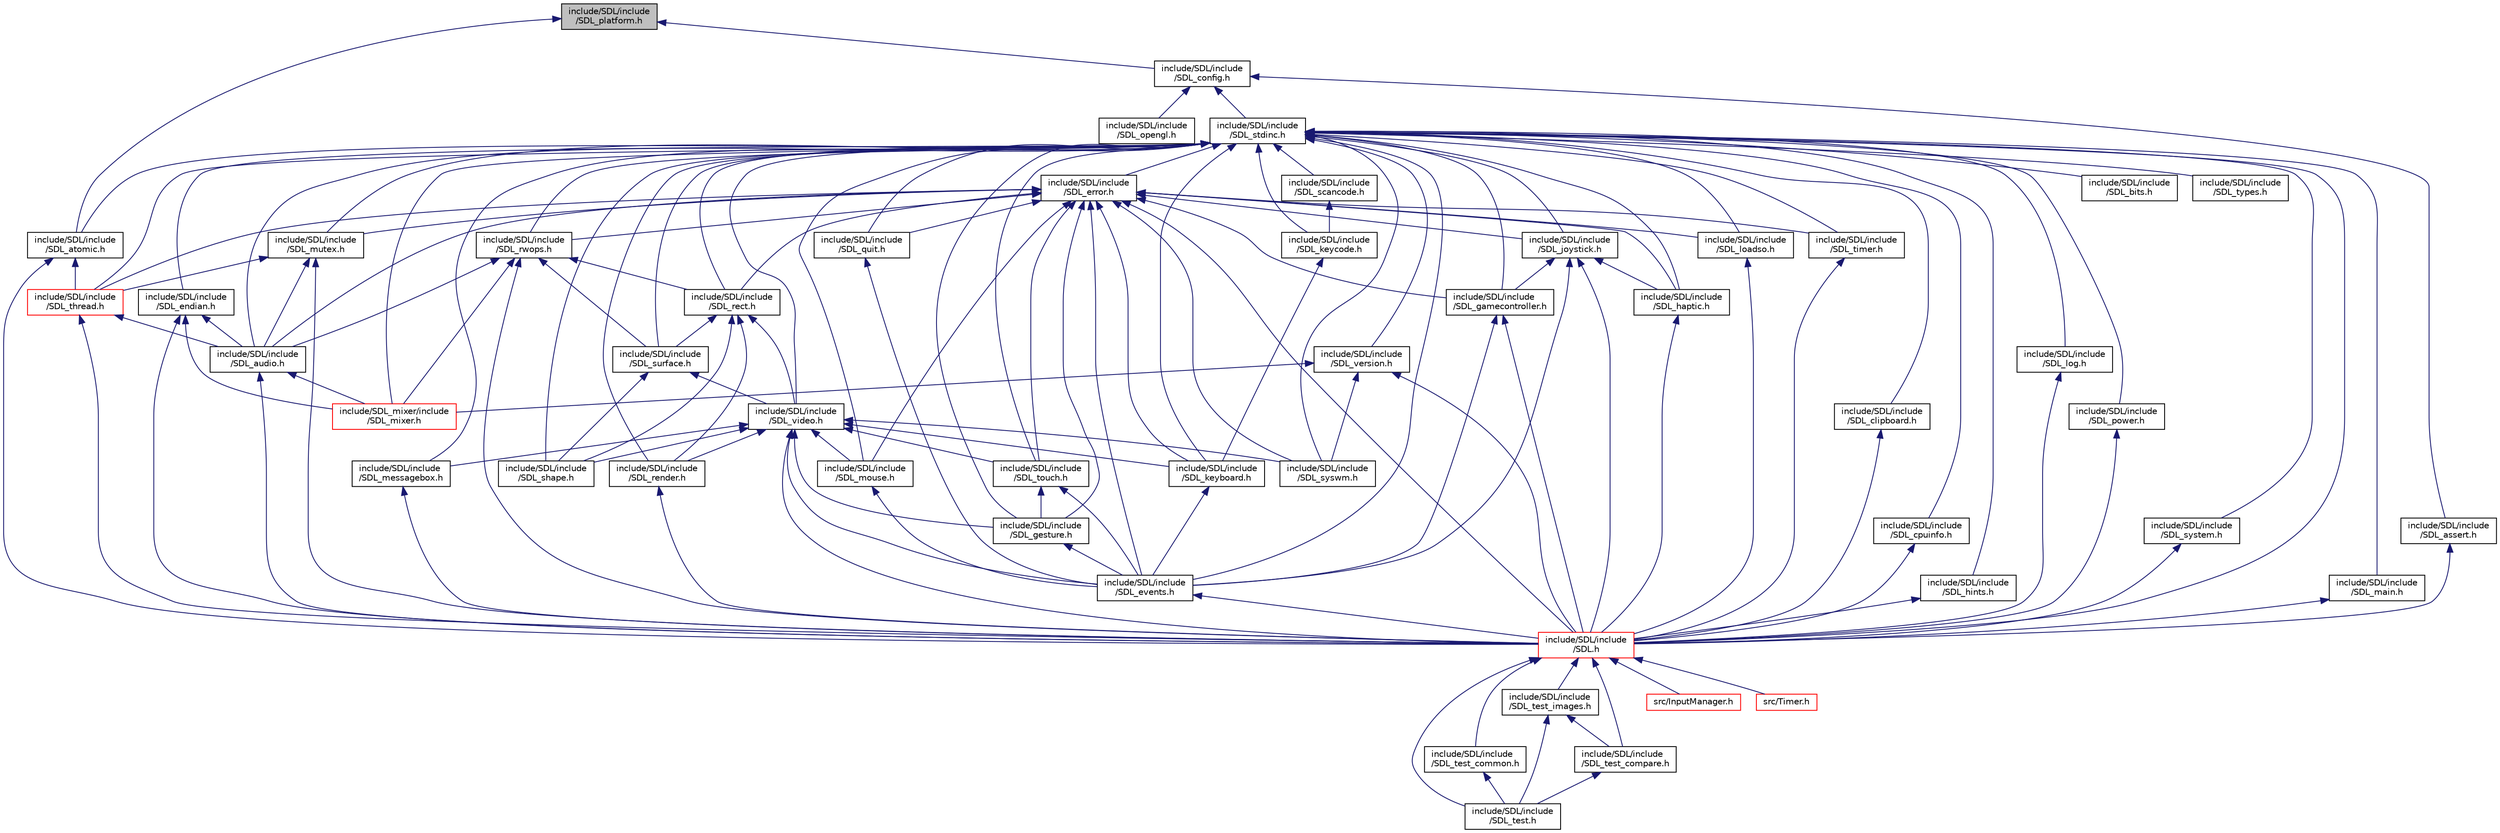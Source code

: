digraph "include/SDL/include/SDL_platform.h"
{
  edge [fontname="Helvetica",fontsize="10",labelfontname="Helvetica",labelfontsize="10"];
  node [fontname="Helvetica",fontsize="10",shape=record];
  Node1 [label="include/SDL/include\l/SDL_platform.h",height=0.2,width=0.4,color="black", fillcolor="grey75", style="filled" fontcolor="black"];
  Node1 -> Node2 [dir="back",color="midnightblue",fontsize="10",style="solid",fontname="Helvetica"];
  Node2 [label="include/SDL/include\l/SDL_config.h",height=0.2,width=0.4,color="black", fillcolor="white", style="filled",URL="$_s_d_l__config_8h.html"];
  Node2 -> Node3 [dir="back",color="midnightblue",fontsize="10",style="solid",fontname="Helvetica"];
  Node3 [label="include/SDL/include\l/SDL_stdinc.h",height=0.2,width=0.4,color="black", fillcolor="white", style="filled",URL="$_s_d_l__stdinc_8h.html"];
  Node3 -> Node4 [dir="back",color="midnightblue",fontsize="10",style="solid",fontname="Helvetica"];
  Node4 [label="include/SDL/include\l/SDL_main.h",height=0.2,width=0.4,color="black", fillcolor="white", style="filled",URL="$_s_d_l__main_8h.html"];
  Node4 -> Node5 [dir="back",color="midnightblue",fontsize="10",style="solid",fontname="Helvetica"];
  Node5 [label="include/SDL/include\l/SDL.h",height=0.2,width=0.4,color="red", fillcolor="white", style="filled",URL="$_s_d_l_8h.html"];
  Node5 -> Node6 [dir="back",color="midnightblue",fontsize="10",style="solid",fontname="Helvetica"];
  Node6 [label="include/SDL/include\l/SDL_test.h",height=0.2,width=0.4,color="black", fillcolor="white", style="filled",URL="$_s_d_l__test_8h.html"];
  Node5 -> Node7 [dir="back",color="midnightblue",fontsize="10",style="solid",fontname="Helvetica"];
  Node7 [label="include/SDL/include\l/SDL_test_common.h",height=0.2,width=0.4,color="black", fillcolor="white", style="filled",URL="$_s_d_l__test__common_8h.html"];
  Node7 -> Node6 [dir="back",color="midnightblue",fontsize="10",style="solid",fontname="Helvetica"];
  Node5 -> Node8 [dir="back",color="midnightblue",fontsize="10",style="solid",fontname="Helvetica"];
  Node8 [label="include/SDL/include\l/SDL_test_images.h",height=0.2,width=0.4,color="black", fillcolor="white", style="filled",URL="$_s_d_l__test__images_8h.html"];
  Node8 -> Node6 [dir="back",color="midnightblue",fontsize="10",style="solid",fontname="Helvetica"];
  Node8 -> Node9 [dir="back",color="midnightblue",fontsize="10",style="solid",fontname="Helvetica"];
  Node9 [label="include/SDL/include\l/SDL_test_compare.h",height=0.2,width=0.4,color="black", fillcolor="white", style="filled",URL="$_s_d_l__test__compare_8h.html"];
  Node9 -> Node6 [dir="back",color="midnightblue",fontsize="10",style="solid",fontname="Helvetica"];
  Node5 -> Node9 [dir="back",color="midnightblue",fontsize="10",style="solid",fontname="Helvetica"];
  Node5 -> Node10 [dir="back",color="midnightblue",fontsize="10",style="solid",fontname="Helvetica"];
  Node10 [label="src/InputManager.h",height=0.2,width=0.4,color="red", fillcolor="white", style="filled",URL="$_input_manager_8h.html"];
  Node5 -> Node11 [dir="back",color="midnightblue",fontsize="10",style="solid",fontname="Helvetica"];
  Node11 [label="src/Timer.h",height=0.2,width=0.4,color="red", fillcolor="white", style="filled",URL="$_timer_8h.html"];
  Node3 -> Node5 [dir="back",color="midnightblue",fontsize="10",style="solid",fontname="Helvetica"];
  Node3 -> Node12 [dir="back",color="midnightblue",fontsize="10",style="solid",fontname="Helvetica"];
  Node12 [label="include/SDL/include\l/SDL_atomic.h",height=0.2,width=0.4,color="black", fillcolor="white", style="filled",URL="$_s_d_l__atomic_8h.html"];
  Node12 -> Node5 [dir="back",color="midnightblue",fontsize="10",style="solid",fontname="Helvetica"];
  Node12 -> Node13 [dir="back",color="midnightblue",fontsize="10",style="solid",fontname="Helvetica"];
  Node13 [label="include/SDL/include\l/SDL_thread.h",height=0.2,width=0.4,color="red", fillcolor="white", style="filled",URL="$_s_d_l__thread_8h.html"];
  Node13 -> Node14 [dir="back",color="midnightblue",fontsize="10",style="solid",fontname="Helvetica"];
  Node14 [label="include/SDL/include\l/SDL_audio.h",height=0.2,width=0.4,color="black", fillcolor="white", style="filled",URL="$_s_d_l__audio_8h.html"];
  Node14 -> Node5 [dir="back",color="midnightblue",fontsize="10",style="solid",fontname="Helvetica"];
  Node14 -> Node15 [dir="back",color="midnightblue",fontsize="10",style="solid",fontname="Helvetica"];
  Node15 [label="include/SDL_mixer/include\l/SDL_mixer.h",height=0.2,width=0.4,color="red", fillcolor="white", style="filled",URL="$_s_d_l__mixer_8h.html"];
  Node13 -> Node5 [dir="back",color="midnightblue",fontsize="10",style="solid",fontname="Helvetica"];
  Node3 -> Node14 [dir="back",color="midnightblue",fontsize="10",style="solid",fontname="Helvetica"];
  Node3 -> Node16 [dir="back",color="midnightblue",fontsize="10",style="solid",fontname="Helvetica"];
  Node16 [label="include/SDL/include\l/SDL_error.h",height=0.2,width=0.4,color="black", fillcolor="white", style="filled",URL="$_s_d_l__error_8h.html"];
  Node16 -> Node14 [dir="back",color="midnightblue",fontsize="10",style="solid",fontname="Helvetica"];
  Node16 -> Node17 [dir="back",color="midnightblue",fontsize="10",style="solid",fontname="Helvetica"];
  Node17 [label="include/SDL/include\l/SDL_mutex.h",height=0.2,width=0.4,color="black", fillcolor="white", style="filled",URL="$_s_d_l__mutex_8h.html"];
  Node17 -> Node14 [dir="back",color="midnightblue",fontsize="10",style="solid",fontname="Helvetica"];
  Node17 -> Node13 [dir="back",color="midnightblue",fontsize="10",style="solid",fontname="Helvetica"];
  Node17 -> Node5 [dir="back",color="midnightblue",fontsize="10",style="solid",fontname="Helvetica"];
  Node16 -> Node13 [dir="back",color="midnightblue",fontsize="10",style="solid",fontname="Helvetica"];
  Node16 -> Node18 [dir="back",color="midnightblue",fontsize="10",style="solid",fontname="Helvetica"];
  Node18 [label="include/SDL/include\l/SDL_rwops.h",height=0.2,width=0.4,color="black", fillcolor="white", style="filled",URL="$_s_d_l__rwops_8h.html"];
  Node18 -> Node14 [dir="back",color="midnightblue",fontsize="10",style="solid",fontname="Helvetica"];
  Node18 -> Node19 [dir="back",color="midnightblue",fontsize="10",style="solid",fontname="Helvetica"];
  Node19 [label="include/SDL/include\l/SDL_rect.h",height=0.2,width=0.4,color="black", fillcolor="white", style="filled",URL="$_s_d_l__rect_8h.html"];
  Node19 -> Node20 [dir="back",color="midnightblue",fontsize="10",style="solid",fontname="Helvetica"];
  Node20 [label="include/SDL/include\l/SDL_video.h",height=0.2,width=0.4,color="black", fillcolor="white", style="filled",URL="$_s_d_l__video_8h.html"];
  Node20 -> Node21 [dir="back",color="midnightblue",fontsize="10",style="solid",fontname="Helvetica"];
  Node21 [label="include/SDL/include\l/SDL_events.h",height=0.2,width=0.4,color="black", fillcolor="white", style="filled",URL="$_s_d_l__events_8h.html"];
  Node21 -> Node5 [dir="back",color="midnightblue",fontsize="10",style="solid",fontname="Helvetica"];
  Node20 -> Node22 [dir="back",color="midnightblue",fontsize="10",style="solid",fontname="Helvetica"];
  Node22 [label="include/SDL/include\l/SDL_keyboard.h",height=0.2,width=0.4,color="black", fillcolor="white", style="filled",URL="$_s_d_l__keyboard_8h.html"];
  Node22 -> Node21 [dir="back",color="midnightblue",fontsize="10",style="solid",fontname="Helvetica"];
  Node20 -> Node23 [dir="back",color="midnightblue",fontsize="10",style="solid",fontname="Helvetica"];
  Node23 [label="include/SDL/include\l/SDL_mouse.h",height=0.2,width=0.4,color="black", fillcolor="white", style="filled",URL="$_s_d_l__mouse_8h.html"];
  Node23 -> Node21 [dir="back",color="midnightblue",fontsize="10",style="solid",fontname="Helvetica"];
  Node20 -> Node24 [dir="back",color="midnightblue",fontsize="10",style="solid",fontname="Helvetica"];
  Node24 [label="include/SDL/include\l/SDL_gesture.h",height=0.2,width=0.4,color="black", fillcolor="white", style="filled",URL="$_s_d_l__gesture_8h.html"];
  Node24 -> Node21 [dir="back",color="midnightblue",fontsize="10",style="solid",fontname="Helvetica"];
  Node20 -> Node25 [dir="back",color="midnightblue",fontsize="10",style="solid",fontname="Helvetica"];
  Node25 [label="include/SDL/include\l/SDL_touch.h",height=0.2,width=0.4,color="black", fillcolor="white", style="filled",URL="$_s_d_l__touch_8h.html"];
  Node25 -> Node24 [dir="back",color="midnightblue",fontsize="10",style="solid",fontname="Helvetica"];
  Node25 -> Node21 [dir="back",color="midnightblue",fontsize="10",style="solid",fontname="Helvetica"];
  Node20 -> Node26 [dir="back",color="midnightblue",fontsize="10",style="solid",fontname="Helvetica"];
  Node26 [label="include/SDL/include\l/SDL_messagebox.h",height=0.2,width=0.4,color="black", fillcolor="white", style="filled",URL="$_s_d_l__messagebox_8h.html"];
  Node26 -> Node5 [dir="back",color="midnightblue",fontsize="10",style="solid",fontname="Helvetica"];
  Node20 -> Node27 [dir="back",color="midnightblue",fontsize="10",style="solid",fontname="Helvetica"];
  Node27 [label="include/SDL/include\l/SDL_render.h",height=0.2,width=0.4,color="black", fillcolor="white", style="filled",URL="$_s_d_l__render_8h.html"];
  Node27 -> Node5 [dir="back",color="midnightblue",fontsize="10",style="solid",fontname="Helvetica"];
  Node20 -> Node5 [dir="back",color="midnightblue",fontsize="10",style="solid",fontname="Helvetica"];
  Node20 -> Node28 [dir="back",color="midnightblue",fontsize="10",style="solid",fontname="Helvetica"];
  Node28 [label="include/SDL/include\l/SDL_shape.h",height=0.2,width=0.4,color="black", fillcolor="white", style="filled",URL="$_s_d_l__shape_8h.html"];
  Node20 -> Node29 [dir="back",color="midnightblue",fontsize="10",style="solid",fontname="Helvetica"];
  Node29 [label="include/SDL/include\l/SDL_syswm.h",height=0.2,width=0.4,color="black", fillcolor="white", style="filled",URL="$_s_d_l__syswm_8h.html"];
  Node19 -> Node30 [dir="back",color="midnightblue",fontsize="10",style="solid",fontname="Helvetica"];
  Node30 [label="include/SDL/include\l/SDL_surface.h",height=0.2,width=0.4,color="black", fillcolor="white", style="filled",URL="$_s_d_l__surface_8h.html"];
  Node30 -> Node20 [dir="back",color="midnightblue",fontsize="10",style="solid",fontname="Helvetica"];
  Node30 -> Node28 [dir="back",color="midnightblue",fontsize="10",style="solid",fontname="Helvetica"];
  Node19 -> Node27 [dir="back",color="midnightblue",fontsize="10",style="solid",fontname="Helvetica"];
  Node19 -> Node28 [dir="back",color="midnightblue",fontsize="10",style="solid",fontname="Helvetica"];
  Node18 -> Node30 [dir="back",color="midnightblue",fontsize="10",style="solid",fontname="Helvetica"];
  Node18 -> Node5 [dir="back",color="midnightblue",fontsize="10",style="solid",fontname="Helvetica"];
  Node18 -> Node15 [dir="back",color="midnightblue",fontsize="10",style="solid",fontname="Helvetica"];
  Node16 -> Node5 [dir="back",color="midnightblue",fontsize="10",style="solid",fontname="Helvetica"];
  Node16 -> Node21 [dir="back",color="midnightblue",fontsize="10",style="solid",fontname="Helvetica"];
  Node16 -> Node19 [dir="back",color="midnightblue",fontsize="10",style="solid",fontname="Helvetica"];
  Node16 -> Node22 [dir="back",color="midnightblue",fontsize="10",style="solid",fontname="Helvetica"];
  Node16 -> Node23 [dir="back",color="midnightblue",fontsize="10",style="solid",fontname="Helvetica"];
  Node16 -> Node31 [dir="back",color="midnightblue",fontsize="10",style="solid",fontname="Helvetica"];
  Node31 [label="include/SDL/include\l/SDL_joystick.h",height=0.2,width=0.4,color="black", fillcolor="white", style="filled",URL="$_s_d_l__joystick_8h.html"];
  Node31 -> Node21 [dir="back",color="midnightblue",fontsize="10",style="solid",fontname="Helvetica"];
  Node31 -> Node32 [dir="back",color="midnightblue",fontsize="10",style="solid",fontname="Helvetica"];
  Node32 [label="include/SDL/include\l/SDL_gamecontroller.h",height=0.2,width=0.4,color="black", fillcolor="white", style="filled",URL="$_s_d_l__gamecontroller_8h.html"];
  Node32 -> Node21 [dir="back",color="midnightblue",fontsize="10",style="solid",fontname="Helvetica"];
  Node32 -> Node5 [dir="back",color="midnightblue",fontsize="10",style="solid",fontname="Helvetica"];
  Node31 -> Node5 [dir="back",color="midnightblue",fontsize="10",style="solid",fontname="Helvetica"];
  Node31 -> Node33 [dir="back",color="midnightblue",fontsize="10",style="solid",fontname="Helvetica"];
  Node33 [label="include/SDL/include\l/SDL_haptic.h",height=0.2,width=0.4,color="black", fillcolor="white", style="filled",URL="$_s_d_l__haptic_8h.html",tooltip="The SDL Haptic subsystem allows you to control haptic (force feedback) devices. "];
  Node33 -> Node5 [dir="back",color="midnightblue",fontsize="10",style="solid",fontname="Helvetica"];
  Node16 -> Node32 [dir="back",color="midnightblue",fontsize="10",style="solid",fontname="Helvetica"];
  Node16 -> Node34 [dir="back",color="midnightblue",fontsize="10",style="solid",fontname="Helvetica"];
  Node34 [label="include/SDL/include\l/SDL_quit.h",height=0.2,width=0.4,color="black", fillcolor="white", style="filled",URL="$_s_d_l__quit_8h.html"];
  Node34 -> Node21 [dir="back",color="midnightblue",fontsize="10",style="solid",fontname="Helvetica"];
  Node16 -> Node24 [dir="back",color="midnightblue",fontsize="10",style="solid",fontname="Helvetica"];
  Node16 -> Node25 [dir="back",color="midnightblue",fontsize="10",style="solid",fontname="Helvetica"];
  Node16 -> Node33 [dir="back",color="midnightblue",fontsize="10",style="solid",fontname="Helvetica"];
  Node16 -> Node35 [dir="back",color="midnightblue",fontsize="10",style="solid",fontname="Helvetica"];
  Node35 [label="include/SDL/include\l/SDL_loadso.h",height=0.2,width=0.4,color="black", fillcolor="white", style="filled",URL="$_s_d_l__loadso_8h.html"];
  Node35 -> Node5 [dir="back",color="midnightblue",fontsize="10",style="solid",fontname="Helvetica"];
  Node16 -> Node36 [dir="back",color="midnightblue",fontsize="10",style="solid",fontname="Helvetica"];
  Node36 [label="include/SDL/include\l/SDL_timer.h",height=0.2,width=0.4,color="black", fillcolor="white", style="filled",URL="$_s_d_l__timer_8h.html"];
  Node36 -> Node5 [dir="back",color="midnightblue",fontsize="10",style="solid",fontname="Helvetica"];
  Node16 -> Node29 [dir="back",color="midnightblue",fontsize="10",style="solid",fontname="Helvetica"];
  Node3 -> Node37 [dir="back",color="midnightblue",fontsize="10",style="solid",fontname="Helvetica"];
  Node37 [label="include/SDL/include\l/SDL_endian.h",height=0.2,width=0.4,color="black", fillcolor="white", style="filled",URL="$_s_d_l__endian_8h.html"];
  Node37 -> Node14 [dir="back",color="midnightblue",fontsize="10",style="solid",fontname="Helvetica"];
  Node37 -> Node5 [dir="back",color="midnightblue",fontsize="10",style="solid",fontname="Helvetica"];
  Node37 -> Node15 [dir="back",color="midnightblue",fontsize="10",style="solid",fontname="Helvetica"];
  Node3 -> Node17 [dir="back",color="midnightblue",fontsize="10",style="solid",fontname="Helvetica"];
  Node3 -> Node13 [dir="back",color="midnightblue",fontsize="10",style="solid",fontname="Helvetica"];
  Node3 -> Node18 [dir="back",color="midnightblue",fontsize="10",style="solid",fontname="Helvetica"];
  Node3 -> Node38 [dir="back",color="midnightblue",fontsize="10",style="solid",fontname="Helvetica"];
  Node38 [label="include/SDL/include\l/SDL_clipboard.h",height=0.2,width=0.4,color="black", fillcolor="white", style="filled",URL="$_s_d_l__clipboard_8h.html"];
  Node38 -> Node5 [dir="back",color="midnightblue",fontsize="10",style="solid",fontname="Helvetica"];
  Node3 -> Node39 [dir="back",color="midnightblue",fontsize="10",style="solid",fontname="Helvetica"];
  Node39 [label="include/SDL/include\l/SDL_cpuinfo.h",height=0.2,width=0.4,color="black", fillcolor="white", style="filled",URL="$_s_d_l__cpuinfo_8h.html"];
  Node39 -> Node5 [dir="back",color="midnightblue",fontsize="10",style="solid",fontname="Helvetica"];
  Node3 -> Node21 [dir="back",color="midnightblue",fontsize="10",style="solid",fontname="Helvetica"];
  Node3 -> Node20 [dir="back",color="midnightblue",fontsize="10",style="solid",fontname="Helvetica"];
  Node3 -> Node19 [dir="back",color="midnightblue",fontsize="10",style="solid",fontname="Helvetica"];
  Node3 -> Node30 [dir="back",color="midnightblue",fontsize="10",style="solid",fontname="Helvetica"];
  Node3 -> Node22 [dir="back",color="midnightblue",fontsize="10",style="solid",fontname="Helvetica"];
  Node3 -> Node40 [dir="back",color="midnightblue",fontsize="10",style="solid",fontname="Helvetica"];
  Node40 [label="include/SDL/include\l/SDL_keycode.h",height=0.2,width=0.4,color="black", fillcolor="white", style="filled",URL="$_s_d_l__keycode_8h.html"];
  Node40 -> Node22 [dir="back",color="midnightblue",fontsize="10",style="solid",fontname="Helvetica"];
  Node3 -> Node41 [dir="back",color="midnightblue",fontsize="10",style="solid",fontname="Helvetica"];
  Node41 [label="include/SDL/include\l/SDL_scancode.h",height=0.2,width=0.4,color="black", fillcolor="white", style="filled",URL="$_s_d_l__scancode_8h.html"];
  Node41 -> Node40 [dir="back",color="midnightblue",fontsize="10",style="solid",fontname="Helvetica"];
  Node3 -> Node23 [dir="back",color="midnightblue",fontsize="10",style="solid",fontname="Helvetica"];
  Node3 -> Node31 [dir="back",color="midnightblue",fontsize="10",style="solid",fontname="Helvetica"];
  Node3 -> Node32 [dir="back",color="midnightblue",fontsize="10",style="solid",fontname="Helvetica"];
  Node3 -> Node34 [dir="back",color="midnightblue",fontsize="10",style="solid",fontname="Helvetica"];
  Node3 -> Node24 [dir="back",color="midnightblue",fontsize="10",style="solid",fontname="Helvetica"];
  Node3 -> Node25 [dir="back",color="midnightblue",fontsize="10",style="solid",fontname="Helvetica"];
  Node3 -> Node33 [dir="back",color="midnightblue",fontsize="10",style="solid",fontname="Helvetica"];
  Node3 -> Node42 [dir="back",color="midnightblue",fontsize="10",style="solid",fontname="Helvetica"];
  Node42 [label="include/SDL/include\l/SDL_hints.h",height=0.2,width=0.4,color="black", fillcolor="white", style="filled",URL="$_s_d_l__hints_8h.html"];
  Node42 -> Node5 [dir="back",color="midnightblue",fontsize="10",style="solid",fontname="Helvetica"];
  Node3 -> Node35 [dir="back",color="midnightblue",fontsize="10",style="solid",fontname="Helvetica"];
  Node3 -> Node43 [dir="back",color="midnightblue",fontsize="10",style="solid",fontname="Helvetica"];
  Node43 [label="include/SDL/include\l/SDL_log.h",height=0.2,width=0.4,color="black", fillcolor="white", style="filled",URL="$_s_d_l__log_8h.html"];
  Node43 -> Node5 [dir="back",color="midnightblue",fontsize="10",style="solid",fontname="Helvetica"];
  Node3 -> Node26 [dir="back",color="midnightblue",fontsize="10",style="solid",fontname="Helvetica"];
  Node3 -> Node44 [dir="back",color="midnightblue",fontsize="10",style="solid",fontname="Helvetica"];
  Node44 [label="include/SDL/include\l/SDL_power.h",height=0.2,width=0.4,color="black", fillcolor="white", style="filled",URL="$_s_d_l__power_8h.html"];
  Node44 -> Node5 [dir="back",color="midnightblue",fontsize="10",style="solid",fontname="Helvetica"];
  Node3 -> Node27 [dir="back",color="midnightblue",fontsize="10",style="solid",fontname="Helvetica"];
  Node3 -> Node45 [dir="back",color="midnightblue",fontsize="10",style="solid",fontname="Helvetica"];
  Node45 [label="include/SDL/include\l/SDL_system.h",height=0.2,width=0.4,color="black", fillcolor="white", style="filled",URL="$_s_d_l__system_8h.html"];
  Node45 -> Node5 [dir="back",color="midnightblue",fontsize="10",style="solid",fontname="Helvetica"];
  Node3 -> Node36 [dir="back",color="midnightblue",fontsize="10",style="solid",fontname="Helvetica"];
  Node3 -> Node46 [dir="back",color="midnightblue",fontsize="10",style="solid",fontname="Helvetica"];
  Node46 [label="include/SDL/include\l/SDL_version.h",height=0.2,width=0.4,color="black", fillcolor="white", style="filled",URL="$_s_d_l__version_8h.html"];
  Node46 -> Node5 [dir="back",color="midnightblue",fontsize="10",style="solid",fontname="Helvetica"];
  Node46 -> Node29 [dir="back",color="midnightblue",fontsize="10",style="solid",fontname="Helvetica"];
  Node46 -> Node15 [dir="back",color="midnightblue",fontsize="10",style="solid",fontname="Helvetica"];
  Node3 -> Node47 [dir="back",color="midnightblue",fontsize="10",style="solid",fontname="Helvetica"];
  Node47 [label="include/SDL/include\l/SDL_bits.h",height=0.2,width=0.4,color="black", fillcolor="white", style="filled",URL="$_s_d_l__bits_8h.html"];
  Node3 -> Node28 [dir="back",color="midnightblue",fontsize="10",style="solid",fontname="Helvetica"];
  Node3 -> Node29 [dir="back",color="midnightblue",fontsize="10",style="solid",fontname="Helvetica"];
  Node3 -> Node48 [dir="back",color="midnightblue",fontsize="10",style="solid",fontname="Helvetica"];
  Node48 [label="include/SDL/include\l/SDL_types.h",height=0.2,width=0.4,color="black", fillcolor="white", style="filled",URL="$_s_d_l__types_8h.html"];
  Node3 -> Node15 [dir="back",color="midnightblue",fontsize="10",style="solid",fontname="Helvetica"];
  Node2 -> Node49 [dir="back",color="midnightblue",fontsize="10",style="solid",fontname="Helvetica"];
  Node49 [label="include/SDL/include\l/SDL_assert.h",height=0.2,width=0.4,color="black", fillcolor="white", style="filled",URL="$_s_d_l__assert_8h.html"];
  Node49 -> Node5 [dir="back",color="midnightblue",fontsize="10",style="solid",fontname="Helvetica"];
  Node2 -> Node50 [dir="back",color="midnightblue",fontsize="10",style="solid",fontname="Helvetica"];
  Node50 [label="include/SDL/include\l/SDL_opengl.h",height=0.2,width=0.4,color="black", fillcolor="white", style="filled",URL="$_s_d_l__opengl_8h.html"];
  Node1 -> Node12 [dir="back",color="midnightblue",fontsize="10",style="solid",fontname="Helvetica"];
}

